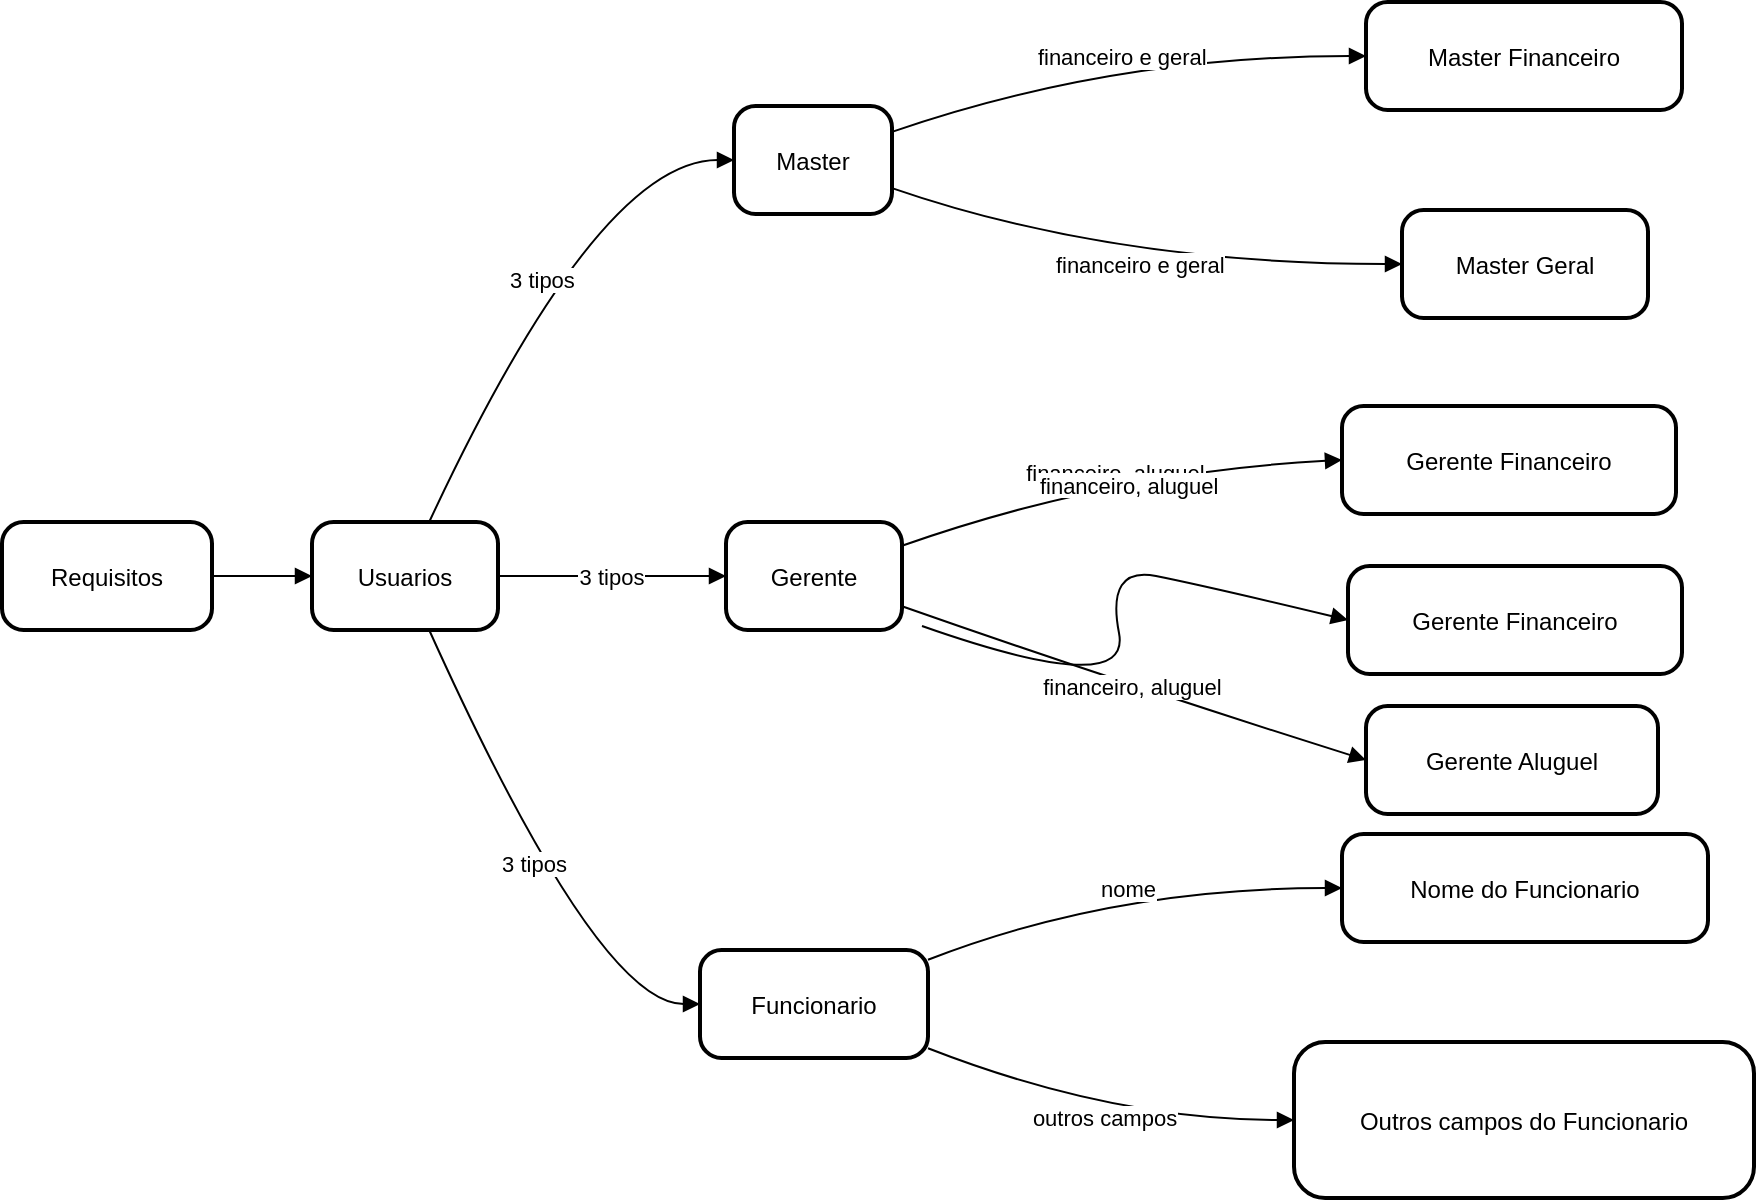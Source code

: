 <mxfile version="26.0.13">
  <diagram name="Página-1" id="loMj4vzFIcWx5IlvLi8O">
    <mxGraphModel dx="1100" dy="471" grid="1" gridSize="10" guides="1" tooltips="1" connect="1" arrows="1" fold="1" page="1" pageScale="1" pageWidth="827" pageHeight="1169" background="none" math="0" shadow="0">
      <root>
        <mxCell id="0" />
        <mxCell id="1" parent="0" />
        <mxCell id="2" value="Requisitos" style="rounded=1;arcSize=20;strokeWidth=2" parent="1" vertex="1">
          <mxGeometry x="8" y="268" width="105" height="54" as="geometry" />
        </mxCell>
        <mxCell id="3" value="Usuarios" style="rounded=1;arcSize=20;strokeWidth=2" parent="1" vertex="1">
          <mxGeometry x="163" y="268" width="93" height="54" as="geometry" />
        </mxCell>
        <mxCell id="4" value="Master" style="rounded=1;arcSize=20;strokeWidth=2" parent="1" vertex="1">
          <mxGeometry x="374" y="60" width="79" height="54" as="geometry" />
        </mxCell>
        <mxCell id="5" value="Gerente" style="rounded=1;arcSize=20;strokeWidth=2" parent="1" vertex="1">
          <mxGeometry x="370" y="268" width="88" height="54" as="geometry" />
        </mxCell>
        <mxCell id="6" value="Funcionario" style="rounded=1;arcSize=20;strokeWidth=2" parent="1" vertex="1">
          <mxGeometry x="357" y="482" width="114" height="54" as="geometry" />
        </mxCell>
        <mxCell id="7" value="Master Financeiro" style="rounded=1;arcSize=20;strokeWidth=2" parent="1" vertex="1">
          <mxGeometry x="690" y="8" width="158" height="54" as="geometry" />
        </mxCell>
        <mxCell id="8" value="Master Geral" style="rounded=1;arcSize=20;strokeWidth=2" parent="1" vertex="1">
          <mxGeometry x="708" y="112" width="123" height="54" as="geometry" />
        </mxCell>
        <mxCell id="9" value="Gerente Financeiro" style="rounded=1;arcSize=20;strokeWidth=2" parent="1" vertex="1">
          <mxGeometry x="678" y="210" width="167" height="54" as="geometry" />
        </mxCell>
        <mxCell id="10" value="Gerente Aluguel" style="rounded=1;arcSize=20;strokeWidth=2" parent="1" vertex="1">
          <mxGeometry x="690" y="360" width="146" height="54" as="geometry" />
        </mxCell>
        <mxCell id="11" value="Nome do Funcionario" style="rounded=1;arcSize=20;strokeWidth=2" parent="1" vertex="1">
          <mxGeometry x="678" y="424" width="183" height="54" as="geometry" />
        </mxCell>
        <mxCell id="12" value="Outros campos do Funcionario" style="rounded=1;arcSize=20;strokeWidth=2" parent="1" vertex="1">
          <mxGeometry x="654" y="528" width="230" height="78" as="geometry" />
        </mxCell>
        <mxCell id="13" value="" style="curved=1;startArrow=none;endArrow=block;exitX=1;exitY=0.5;entryX=0;entryY=0.5;" parent="1" source="2" target="3" edge="1">
          <mxGeometry relative="1" as="geometry">
            <Array as="points" />
          </mxGeometry>
        </mxCell>
        <mxCell id="14" value="3 tipos" style="curved=1;startArrow=none;endArrow=block;exitX=0.63;exitY=0;entryX=0;entryY=0.5;" parent="1" source="3" target="4" edge="1">
          <mxGeometry relative="1" as="geometry">
            <Array as="points">
              <mxPoint x="306" y="87" />
            </Array>
          </mxGeometry>
        </mxCell>
        <mxCell id="15" value="3 tipos" style="curved=1;startArrow=none;endArrow=block;exitX=1;exitY=0.5;entryX=0;entryY=0.5;" parent="1" source="3" target="5" edge="1">
          <mxGeometry relative="1" as="geometry">
            <Array as="points" />
          </mxGeometry>
        </mxCell>
        <mxCell id="16" value="3 tipos" style="curved=1;startArrow=none;endArrow=block;exitX=0.63;exitY=1;entryX=0;entryY=0.5;" parent="1" source="3" target="6" edge="1">
          <mxGeometry relative="1" as="geometry">
            <Array as="points">
              <mxPoint x="306" y="509" />
            </Array>
          </mxGeometry>
        </mxCell>
        <mxCell id="17" value="financeiro e geral" style="curved=1;startArrow=none;endArrow=block;exitX=1;exitY=0.24;entryX=0;entryY=0.5;" parent="1" source="4" target="7" edge="1">
          <mxGeometry relative="1" as="geometry">
            <Array as="points">
              <mxPoint x="563" y="35" />
            </Array>
          </mxGeometry>
        </mxCell>
        <mxCell id="18" value="financeiro e geral" style="curved=1;startArrow=none;endArrow=block;exitX=1;exitY=0.76;entryX=0;entryY=0.5;" parent="1" source="4" target="8" edge="1">
          <mxGeometry relative="1" as="geometry">
            <Array as="points">
              <mxPoint x="563" y="139" />
            </Array>
          </mxGeometry>
        </mxCell>
        <mxCell id="19" value="financeiro, aluguel" style="curved=1;startArrow=none;endArrow=block;exitX=1;exitY=0.22;entryX=0;entryY=0.5;" parent="1" source="5" target="9" edge="1">
          <mxGeometry relative="1" as="geometry">
            <Array as="points">
              <mxPoint x="563" y="243" />
            </Array>
          </mxGeometry>
        </mxCell>
        <mxCell id="20" value="financeiro, aluguel" style="curved=1;startArrow=none;endArrow=block;exitX=1;exitY=0.78;entryX=0;entryY=0.5;" parent="1" source="5" target="10" edge="1">
          <mxGeometry relative="1" as="geometry">
            <Array as="points">
              <mxPoint x="563" y="347" />
            </Array>
          </mxGeometry>
        </mxCell>
        <mxCell id="21" value="nome" style="curved=1;startArrow=none;endArrow=block;exitX=1;exitY=0.09;entryX=0;entryY=0.5;" parent="1" source="6" target="11" edge="1">
          <mxGeometry relative="1" as="geometry">
            <Array as="points">
              <mxPoint x="563" y="451" />
            </Array>
          </mxGeometry>
        </mxCell>
        <mxCell id="22" value="outros campos" style="curved=1;startArrow=none;endArrow=block;exitX=1;exitY=0.91;entryX=0;entryY=0.5;" parent="1" source="6" target="12" edge="1">
          <mxGeometry relative="1" as="geometry">
            <Array as="points">
              <mxPoint x="563" y="567" />
            </Array>
          </mxGeometry>
        </mxCell>
        <mxCell id="wElRRixkhDuZ7S3lFu41-22" value="Gerente Financeiro" style="rounded=1;arcSize=20;strokeWidth=2" vertex="1" parent="1">
          <mxGeometry x="681" y="290" width="167" height="54" as="geometry" />
        </mxCell>
        <mxCell id="wElRRixkhDuZ7S3lFu41-23" value="financeiro, aluguel" style="curved=1;startArrow=none;endArrow=block;exitX=1;exitY=0.78;entryX=0;entryY=0.5;entryDx=0;entryDy=0;" edge="1" parent="1" target="wElRRixkhDuZ7S3lFu41-22">
          <mxGeometry x="0.205" y="42" relative="1" as="geometry">
            <Array as="points">
              <mxPoint x="573" y="357" />
              <mxPoint x="560" y="290" />
              <mxPoint x="610" y="300" />
            </Array>
            <mxPoint x="468" y="320" as="sourcePoint" />
            <mxPoint x="700" y="397" as="targetPoint" />
            <mxPoint as="offset" />
          </mxGeometry>
        </mxCell>
      </root>
    </mxGraphModel>
  </diagram>
</mxfile>
